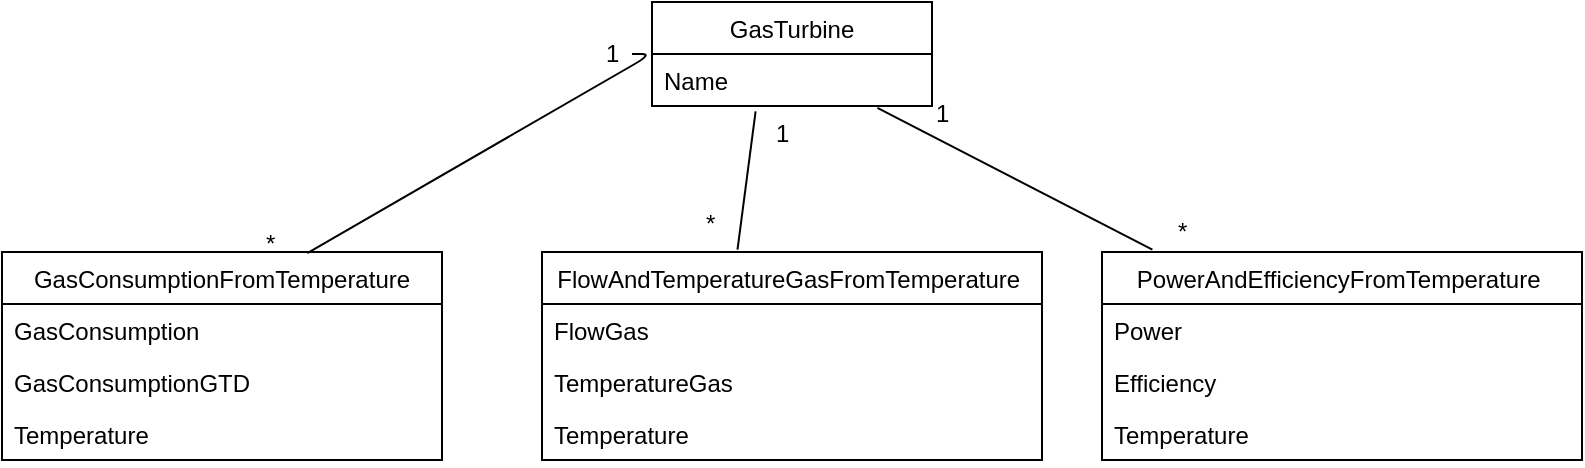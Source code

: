<mxfile type="github" version="10.6.3"><diagram id="EYaBrFAAbgc29Za0rOnU" name="Page-1"><mxGraphModel grid="1" dx="1439" dy="400" gridSize="10" guides="1" tooltips="1" connect="1" arrows="1" fold="1" page="1" pageScale="1" pageWidth="827" pageHeight="1169" math="0" shadow="0"><root><mxCell id="0" /><mxCell id="1" parent="0" /><mxCell id="1r29KunOvarEdB_bM6BQ-2" value="GasTurbine" parent="1" vertex="1" style="swimlane;fontStyle=0;childLayout=stackLayout;horizontal=1;startSize=26;fillColor=none;horizontalStack=0;resizeParent=1;resizeParentMax=0;resizeLast=0;collapsible=1;marginBottom=0;"><mxGeometry as="geometry" height="52" width="140" x="295" y="130" /></mxCell><mxCell id="1r29KunOvarEdB_bM6BQ-3" value="Name&#10;" parent="1r29KunOvarEdB_bM6BQ-2" vertex="1" style="text;strokeColor=none;fillColor=none;align=left;verticalAlign=top;spacingLeft=4;spacingRight=4;overflow=hidden;rotatable=0;points=[[0,0.5],[1,0.5]];portConstraint=eastwest;"><mxGeometry as="geometry" height="26" width="140" y="26" /></mxCell><mxCell id="1r29KunOvarEdB_bM6BQ-6" value="PowerAndEfficiencyFromTemperature " parent="1" vertex="1" style="swimlane;fontStyle=0;childLayout=stackLayout;horizontal=1;startSize=26;fillColor=none;horizontalStack=0;resizeParent=1;resizeParentMax=0;resizeLast=0;collapsible=1;marginBottom=0;"><mxGeometry as="geometry" height="104" width="240" x="520" y="255" /></mxCell><mxCell id="1r29KunOvarEdB_bM6BQ-7" value="Power&#10;" parent="1r29KunOvarEdB_bM6BQ-6" vertex="1" style="text;strokeColor=none;fillColor=none;align=left;verticalAlign=top;spacingLeft=4;spacingRight=4;overflow=hidden;rotatable=0;points=[[0,0.5],[1,0.5]];portConstraint=eastwest;"><mxGeometry as="geometry" height="26" width="240" y="26" /></mxCell><mxCell id="1r29KunOvarEdB_bM6BQ-8" value="Efficiency&#10;" parent="1r29KunOvarEdB_bM6BQ-6" vertex="1" style="text;strokeColor=none;fillColor=none;align=left;verticalAlign=top;spacingLeft=4;spacingRight=4;overflow=hidden;rotatable=0;points=[[0,0.5],[1,0.5]];portConstraint=eastwest;"><mxGeometry as="geometry" height="26" width="240" y="52" /></mxCell><mxCell id="1r29KunOvarEdB_bM6BQ-9" value="Temperature" parent="1r29KunOvarEdB_bM6BQ-6" vertex="1" style="text;strokeColor=none;fillColor=none;align=left;verticalAlign=top;spacingLeft=4;spacingRight=4;overflow=hidden;rotatable=0;points=[[0,0.5],[1,0.5]];portConstraint=eastwest;"><mxGeometry as="geometry" height="26" width="240" y="78" /></mxCell><mxCell id="1r29KunOvarEdB_bM6BQ-10" value="GasConsumptionFromTemperature" parent="1" vertex="1" style="swimlane;fontStyle=0;childLayout=stackLayout;horizontal=1;startSize=26;fillColor=none;horizontalStack=0;resizeParent=1;resizeParentMax=0;resizeLast=0;collapsible=1;marginBottom=0;"><mxGeometry as="geometry" height="104" width="220" x="-30" y="255" /></mxCell><mxCell id="1r29KunOvarEdB_bM6BQ-11" value="GasConsumption" parent="1r29KunOvarEdB_bM6BQ-10" vertex="1" style="text;strokeColor=none;fillColor=none;align=left;verticalAlign=top;spacingLeft=4;spacingRight=4;overflow=hidden;rotatable=0;points=[[0,0.5],[1,0.5]];portConstraint=eastwest;"><mxGeometry as="geometry" height="26" width="220" y="26" /></mxCell><mxCell id="1r29KunOvarEdB_bM6BQ-12" value="GasConsumptionGTD" parent="1r29KunOvarEdB_bM6BQ-10" vertex="1" style="text;strokeColor=none;fillColor=none;align=left;verticalAlign=top;spacingLeft=4;spacingRight=4;overflow=hidden;rotatable=0;points=[[0,0.5],[1,0.5]];portConstraint=eastwest;"><mxGeometry as="geometry" height="26" width="220" y="52" /></mxCell><mxCell id="1r29KunOvarEdB_bM6BQ-13" value="Temperature&#10;" parent="1r29KunOvarEdB_bM6BQ-10" vertex="1" style="text;strokeColor=none;fillColor=none;align=left;verticalAlign=top;spacingLeft=4;spacingRight=4;overflow=hidden;rotatable=0;points=[[0,0.5],[1,0.5]];portConstraint=eastwest;"><mxGeometry as="geometry" height="26" width="220" y="78" /></mxCell><mxCell id="1r29KunOvarEdB_bM6BQ-14" value="FlowAndTemperatureGasFromTemperature " parent="1" vertex="1" style="swimlane;fontStyle=0;childLayout=stackLayout;horizontal=1;startSize=26;fillColor=none;horizontalStack=0;resizeParent=1;resizeParentMax=0;resizeLast=0;collapsible=1;marginBottom=0;"><mxGeometry as="geometry" height="104" width="250" x="240" y="255" /></mxCell><mxCell id="1r29KunOvarEdB_bM6BQ-15" value="FlowGas&#10;" parent="1r29KunOvarEdB_bM6BQ-14" vertex="1" style="text;strokeColor=none;fillColor=none;align=left;verticalAlign=top;spacingLeft=4;spacingRight=4;overflow=hidden;rotatable=0;points=[[0,0.5],[1,0.5]];portConstraint=eastwest;"><mxGeometry as="geometry" height="26" width="250" y="26" /></mxCell><mxCell id="1r29KunOvarEdB_bM6BQ-16" value="TemperatureGas&#10;" parent="1r29KunOvarEdB_bM6BQ-14" vertex="1" style="text;strokeColor=none;fillColor=none;align=left;verticalAlign=top;spacingLeft=4;spacingRight=4;overflow=hidden;rotatable=0;points=[[0,0.5],[1,0.5]];portConstraint=eastwest;"><mxGeometry as="geometry" height="26" width="250" y="52" /></mxCell><mxCell id="1r29KunOvarEdB_bM6BQ-17" value="Temperature&#10;" parent="1r29KunOvarEdB_bM6BQ-14" vertex="1" style="text;strokeColor=none;fillColor=none;align=left;verticalAlign=top;spacingLeft=4;spacingRight=4;overflow=hidden;rotatable=0;points=[[0,0.5],[1,0.5]];portConstraint=eastwest;"><mxGeometry as="geometry" height="26" width="250" y="78" /></mxCell><mxCell id="1r29KunOvarEdB_bM6BQ-19" value="" parent="1" style="endArrow=none;html=1;exitX=0.694;exitY=0.005;exitDx=0;exitDy=0;exitPerimeter=0;" edge="1" source="1r29KunOvarEdB_bM6BQ-10"><mxGeometry as="geometry" height="50" width="50" relative="1"><mxPoint as="sourcePoint" x="235" y="206" /><mxPoint as="targetPoint" x="285" y="156" /><Array as="points"><mxPoint x="295" y="156" /></Array></mxGeometry></mxCell><mxCell id="1r29KunOvarEdB_bM6BQ-20" value="" parent="1" style="endArrow=none;html=1;entryX=0.37;entryY=1.103;entryDx=0;entryDy=0;entryPerimeter=0;exitX=0.391;exitY=-0.011;exitDx=0;exitDy=0;exitPerimeter=0;" target="1r29KunOvarEdB_bM6BQ-3" edge="1" source="1r29KunOvarEdB_bM6BQ-14"><mxGeometry as="geometry" height="50" width="50" relative="1"><mxPoint as="sourcePoint" x="350" y="250" /><mxPoint as="targetPoint" x="400" y="200" /></mxGeometry></mxCell><mxCell id="1r29KunOvarEdB_bM6BQ-21" value="" parent="1" style="endArrow=none;html=1;entryX=0.805;entryY=1.038;entryDx=0;entryDy=0;entryPerimeter=0;exitX=0.105;exitY=-0.011;exitDx=0;exitDy=0;exitPerimeter=0;" target="1r29KunOvarEdB_bM6BQ-3" edge="1" source="1r29KunOvarEdB_bM6BQ-6"><mxGeometry as="geometry" height="50" width="50" relative="1"><mxPoint as="sourcePoint" x="420" y="240" /><mxPoint as="targetPoint" x="470" y="190" /></mxGeometry></mxCell><mxCell id="1r29KunOvarEdB_bM6BQ-22" value="*&lt;br&gt;" parent="1" vertex="1" style="text;html=1;resizable=0;points=[];autosize=1;align=left;verticalAlign=top;spacingTop=-4;"><mxGeometry as="geometry" height="20" width="20" x="100" y="241" /></mxCell><mxCell id="1r29KunOvarEdB_bM6BQ-23" value="*&lt;br&gt;" parent="1" vertex="1" style="text;html=1;resizable=0;points=[];autosize=1;align=left;verticalAlign=top;spacingTop=-4;"><mxGeometry as="geometry" height="20" width="20" x="556" y="235" /></mxCell><mxCell id="1r29KunOvarEdB_bM6BQ-24" value="*&lt;br&gt;" parent="1" vertex="1" style="text;html=1;resizable=0;points=[];autosize=1;align=left;verticalAlign=top;spacingTop=-4;"><mxGeometry as="geometry" height="20" width="20" x="320" y="231" /></mxCell><mxCell id="1r29KunOvarEdB_bM6BQ-25" value="1&lt;br&gt;" parent="1" vertex="1" style="text;html=1;resizable=0;points=[];autosize=1;align=left;verticalAlign=top;spacingTop=-4;"><mxGeometry as="geometry" height="20" width="20" x="355" y="186" /></mxCell><mxCell id="1r29KunOvarEdB_bM6BQ-26" value="1&lt;br&gt;" parent="1" vertex="1" style="text;html=1;resizable=0;points=[];autosize=1;align=left;verticalAlign=top;spacingTop=-4;"><mxGeometry as="geometry" height="20" width="20" x="270" y="146" /></mxCell><mxCell id="1r29KunOvarEdB_bM6BQ-27" value="1&lt;br&gt;" parent="1" vertex="1" style="text;html=1;resizable=0;points=[];autosize=1;align=left;verticalAlign=top;spacingTop=-4;"><mxGeometry as="geometry" height="20" width="20" x="435" y="176" /></mxCell></root></mxGraphModel></diagram></mxfile>